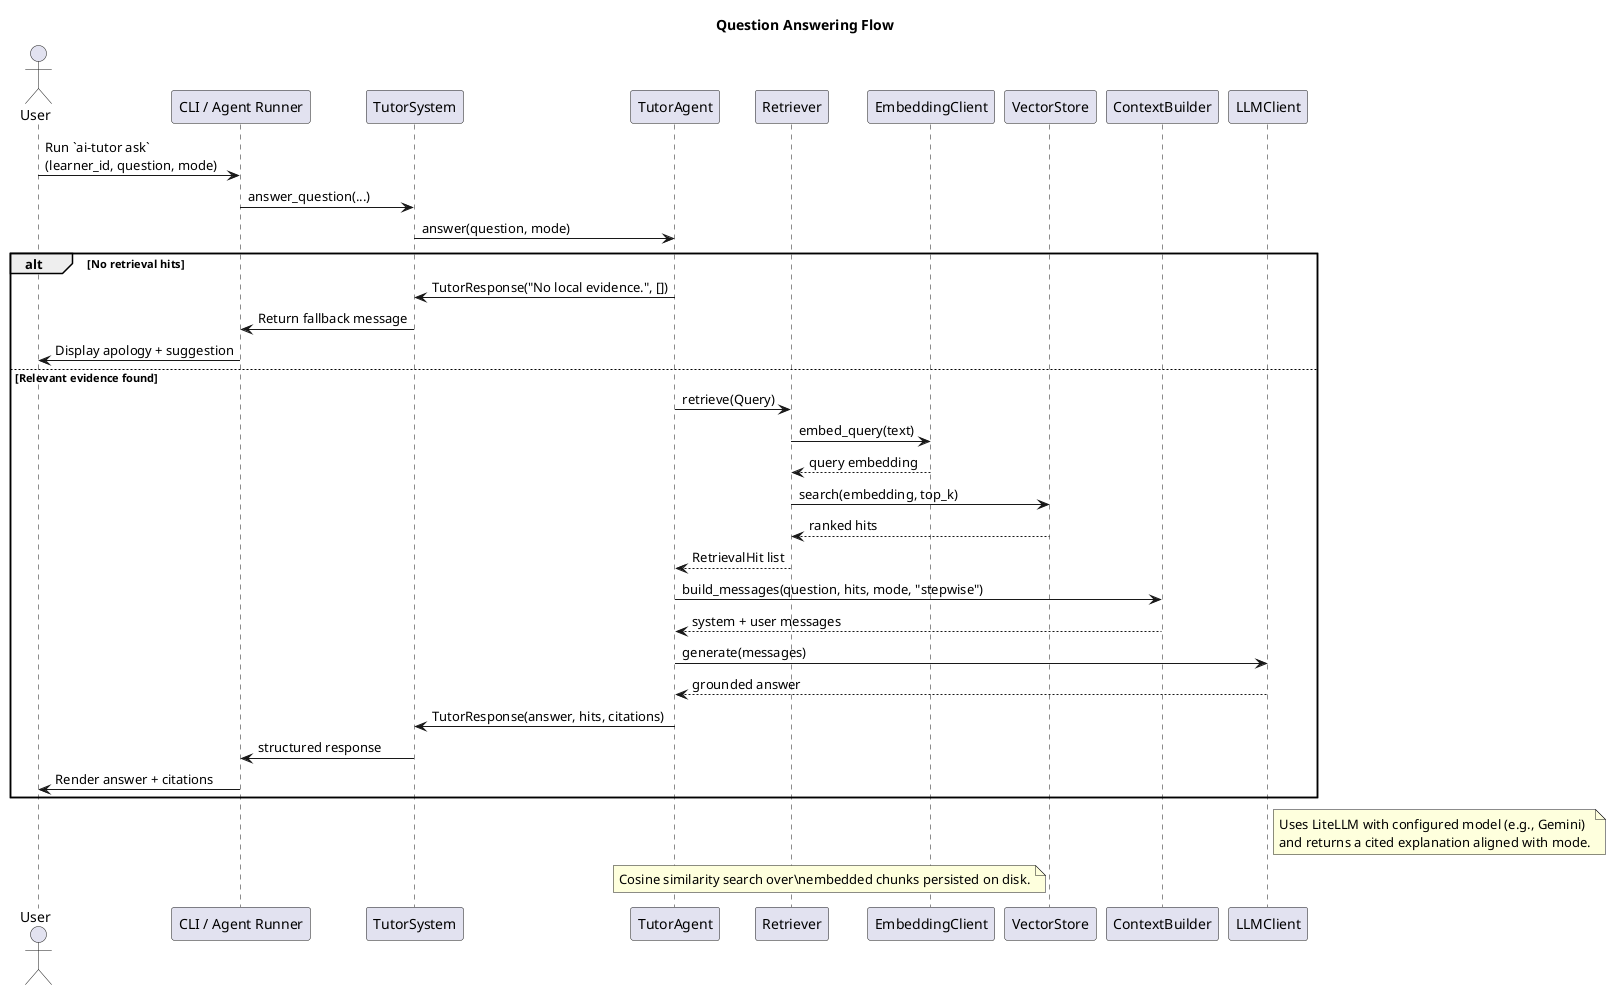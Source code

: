 @startuml
title Question Answering Flow

actor User
participant CLI as "CLI / Agent Runner"
participant TutorSystem
participant TutorAgent
participant Retriever
participant EmbeddingClient
participant VectorStore
participant ContextBuilder
participant LLMClient

User -> CLI : Run `ai-tutor ask`\n(learner_id, question, mode)
CLI -> TutorSystem : answer_question(...)
TutorSystem -> TutorAgent : answer(question, mode)

alt No retrieval hits
  TutorAgent -> TutorSystem : TutorResponse("No local evidence.", [])
  TutorSystem -> CLI : Return fallback message
  CLI -> User : Display apology + suggestion
else Relevant evidence found
  TutorAgent -> Retriever : retrieve(Query)
  Retriever -> EmbeddingClient : embed_query(text)
  EmbeddingClient --> Retriever : query embedding
  Retriever -> VectorStore : search(embedding, top_k)
  VectorStore --> Retriever : ranked hits
  Retriever --> TutorAgent : RetrievalHit list
  TutorAgent -> ContextBuilder : build_messages(question, hits, mode, "stepwise")
  ContextBuilder --> TutorAgent : system + user messages
  TutorAgent -> LLMClient : generate(messages)
  LLMClient --> TutorAgent : grounded answer
  TutorAgent -> TutorSystem : TutorResponse(answer, hits, citations)
  TutorSystem -> CLI : structured response
  CLI -> User : Render answer + citations
end

note right of LLMClient
  Uses LiteLLM with configured model (e.g., Gemini)
  and returns a cited explanation aligned with mode.
end note

note left of VectorStore
  Cosine similarity search over\nembedded chunks persisted on disk.
end note

@enduml
